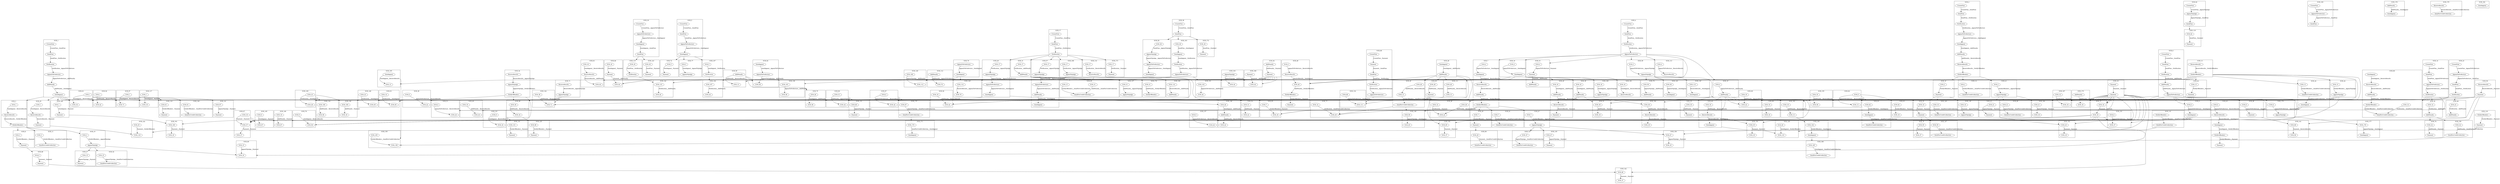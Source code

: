 // Subdue 5.2.2 output in dot format

digraph Subdue {

  compound=true;

subgraph cluster_SUB_1 {
  1 [label="CreateFine",color=black,fontcolor=black];
  2 [label="SendFine",color=black,fontcolor=black];
  3 [label="Notification",color=black,fontcolor=black];
  4 [label="AppealToPrefecture",color=black,fontcolor=black];
  5 [label="AddPenalty",color=black,fontcolor=black];
  6 [label="SendAppeal",color=black,fontcolor=black];
  1 -> 2 [label="CreateFine__SendFine",color=black,fontcolor=black];
  2 -> 3 [label="SendFine__Notification",color=black,fontcolor=black];
  3 -> 4 [label="Notification__AppealToPrefecture",color=black,fontcolor=black];
  4 -> 5 [label="AppealToPrefecture__AddPenalty",color=black,fontcolor=black];
  5 -> 6 [label="AddPenalty__SendAppeal",color=black,fontcolor=black];
  label="SUB_1";
}

subgraph cluster_SUB_2 {
  7 [label="CreateFine",color=black,fontcolor=black];
  8 [label="SendFine",color=black,fontcolor=black];
  9 [label="Notification",color=black,fontcolor=black];
  10 [label="AppealToPrefecture",color=black,fontcolor=black];
  11 [label="SendAppeal",color=black,fontcolor=black];
  12 [label="AddPenalty",color=black,fontcolor=black];
  13 [label="ReceiveResults",color=black,fontcolor=black];
  14 [label="NotifyOffenders",color=black,fontcolor=black];
  7 -> 8 [label="CreateFine__SendFine",color=black,fontcolor=black];
  8 -> 9 [label="SendFine__Notification",color=black,fontcolor=black];
  9 -> 10 [label="Notification__AppealToPrefecture",color=black,fontcolor=black];
  10 -> 11 [label="AppealToPrefecture__SendAppeal",color=black,fontcolor=black];
  13 -> 14 [label="ReceiveResults__NotifyOffenders",color=black,fontcolor=black];
  11 -> 12 [label="SendAppeal__AddPenalty",color=black,fontcolor=black];
  12 -> 13 [label="AddPenalty__ReceiveResults",color=black,fontcolor=black];
  label="SUB_2";
}

subgraph cluster_SUB_3 {
  15 [label="SUB_1",color=black,fontcolor=black];
  16 [label="ReceiveResults",color=black,fontcolor=black];
  17 [label="NotifyOffenders",color=black,fontcolor=black];
  15 -> 16 [label="SendAppeal__ReceiveResults",color=black,fontcolor=black];
  16 -> 17 [label="ReceiveResults__NotifyOffenders",color=black,fontcolor=black];
  label="SUB_3";
}
6 -> 15 [ltail=cluster_SUB_1,lhead=cluster_SUB_3];

subgraph cluster_SUB_4 {
  18 [label="CreateFine",color=black,fontcolor=black];
  19 [label="SendFine",color=black,fontcolor=black];
  20 [label="Notification",color=black,fontcolor=black];
  21 [label="AppealToPrefecture",color=black,fontcolor=black];
  18 -> 19 [label="CreateFine__SendFine",color=black,fontcolor=black];
  19 -> 20 [label="SendFine__Notification",color=black,fontcolor=black];
  20 -> 21 [label="Notification__AppealToPrefecture",color=black,fontcolor=black];
  label="SUB_4";
}

subgraph cluster_SUB_5 {
  22 [label="CreateFine",color=black,fontcolor=black];
  23 [label="SendFine",color=black,fontcolor=black];
  24 [label="AppealToPrefecture",color=black,fontcolor=black];
  25 [label="SendAppeal",color=black,fontcolor=black];
  22 -> 23 [label="CreateFine__SendFine",color=black,fontcolor=black];
  23 -> 24 [label="SendFine__AppealToPrefecture",color=black,fontcolor=black];
  24 -> 25 [label="AppealToPrefecture__SendAppeal",color=black,fontcolor=black];
  label="SUB_5";
}

subgraph cluster_SUB_6 {
  26 [label="CreateFine",color=black,fontcolor=black];
  27 [label="SendFine",color=black,fontcolor=black];
  28 [label="Notification",color=black,fontcolor=black];
  29 [label="AddPenalty",color=black,fontcolor=black];
  30 [label="AppealToPrefecture",color=black,fontcolor=black];
  26 -> 27 [label="CreateFine__SendFine",color=black,fontcolor=black];
  27 -> 28 [label="SendFine__Notification",color=black,fontcolor=black];
  28 -> 29 [label="Notification__AddPenalty",color=black,fontcolor=black];
  29 -> 30 [label="AddPenalty__AppealToPrefecture",color=black,fontcolor=black];
  label="SUB_6";
}

subgraph cluster_SUB_7 {
  31 [label="SUB_4",color=black,fontcolor=black];
  32 [label="SendAppeal",color=black,fontcolor=black];
  33 [label="ReceiveResults",color=black,fontcolor=black];
  34 [label="AddPenalty",color=black,fontcolor=black];
  35 [label="NotifyOffenders",color=black,fontcolor=black];
  31 -> 32 [label="AppealToPrefecture__SendAppeal",color=black,fontcolor=black];
  32 -> 33 [label="SendAppeal__ReceiveResults",color=black,fontcolor=black];
  33 -> 34 [label="ReceiveResults__AddPenalty",color=black,fontcolor=black];
  34 -> 35 [label="AddPenalty__NotifyOffenders",color=black,fontcolor=black];
  label="SUB_7";
}
21 -> 31 [ltail=cluster_SUB_4,lhead=cluster_SUB_7];

subgraph cluster_SUB_8 {
  36 [label="SUB_3",color=black,fontcolor=black];
  37 [label="Payment",color=black,fontcolor=black];
  36 -> 37 [label="NotifyOffenders__Payment",color=black,fontcolor=black];
  label="SUB_8";
}
17 -> 36 [ltail=cluster_SUB_3,lhead=cluster_SUB_8];

subgraph cluster_SUB_9 {
  38 [label="SUB_6",color=black,fontcolor=black];
  39 [label="SendAppeal",color=black,fontcolor=black];
  38 -> 39 [label="AppealToPrefecture__SendAppeal",color=black,fontcolor=black];
  label="SUB_9";
}
30 -> 38 [ltail=cluster_SUB_6,lhead=cluster_SUB_9];

subgraph cluster_SUB_10 {
  40 [label="SUB_2",color=black,fontcolor=black];
  41 [label="Payment",color=black,fontcolor=black];
  40 -> 41 [label="NotifyOffenders__Payment",color=black,fontcolor=black];
  label="SUB_10";
}
14 -> 40 [ltail=cluster_SUB_2,lhead=cluster_SUB_10];

subgraph cluster_SUB_11 {
  42 [label="SUB_3",color=black,fontcolor=black];
  43 [label="SendForCreditCollection",color=black,fontcolor=black];
  42 -> 43 [label="NotifyOffenders__SendForCreditCollection",color=black,fontcolor=black];
  label="SUB_11";
}
17 -> 42 [ltail=cluster_SUB_3,lhead=cluster_SUB_11];

subgraph cluster_SUB_12 {
  44 [label="SUB_2",color=black,fontcolor=black];
  45 [label="SendForCreditCollection",color=black,fontcolor=black];
  44 -> 45 [label="NotifyOffenders__SendForCreditCollection",color=black,fontcolor=black];
  label="SUB_12";
}
14 -> 44 [ltail=cluster_SUB_2,lhead=cluster_SUB_12];

subgraph cluster_SUB_13 {
  46 [label="ReceiveResults",color=black,fontcolor=black];
  47 [label="NotifyOffenders",color=black,fontcolor=black];
  46 -> 47 [label="ReceiveResults__NotifyOffenders",color=black,fontcolor=black];
  label="SUB_13";
}

subgraph cluster_SUB_14 {
  48 [label="CreateFine",color=black,fontcolor=black];
  49 [label="SendFine",color=black,fontcolor=black];
  50 [label="AppealToPrefecture",color=black,fontcolor=black];
  51 [label="Notification",color=black,fontcolor=black];
  48 -> 49 [label="CreateFine__SendFine",color=black,fontcolor=black];
  49 -> 50 [label="SendFine__AppealToPrefecture",color=black,fontcolor=black];
  50 -> 51 [label="AppealToPrefecture__Notification",color=black,fontcolor=black];
  label="SUB_14";
}

subgraph cluster_SUB_15 {
  52 [label="SUB_3",color=black,fontcolor=black];
  53 [label="AppealToJudge",color=black,fontcolor=black];
  52 -> 53 [label="NotifyOffenders__AppealToJudge",color=black,fontcolor=black];
  label="SUB_15";
}
17 -> 52 [ltail=cluster_SUB_3,lhead=cluster_SUB_15];

subgraph cluster_SUB_16 {
  54 [label="SUB_4",color=black,fontcolor=black];
  55 [label="SendAppeal",color=black,fontcolor=black];
  54 -> 55 [label="AppealToPrefecture__SendAppeal",color=black,fontcolor=black];
  label="SUB_16";
}
21 -> 54 [ltail=cluster_SUB_4,lhead=cluster_SUB_16];

subgraph cluster_SUB_17 {
  56 [label="CreateFine",color=black,fontcolor=black];
  57 [label="SendFine",color=black,fontcolor=black];
  58 [label="Notification",color=black,fontcolor=black];
  56 -> 57 [label="CreateFine__SendFine",color=black,fontcolor=black];
  57 -> 58 [label="SendFine__Notification",color=black,fontcolor=black];
  label="SUB_17";
}

subgraph cluster_SUB_18 {
  59 [label="Payment",color=black,fontcolor=black];
  60 [label="Payment",color=black,fontcolor=black];
  59 -> 60 [label="Payment__Payment",color=black,fontcolor=black];
  label="SUB_18";
}

subgraph cluster_SUB_19 {
  61 [label="SUB_4",color=black,fontcolor=black];
  62 [label="AddPenalty",color=black,fontcolor=black];
  61 -> 62 [label="AppealToPrefecture__AddPenalty",color=black,fontcolor=black];
  label="SUB_19";
}
21 -> 61 [ltail=cluster_SUB_4,lhead=cluster_SUB_19];

subgraph cluster_SUB_20 {
  63 [label="SUB_16",color=black,fontcolor=black];
  64 [label="AddPenalty",color=black,fontcolor=black];
  65 [label="ReceiveResults",color=black,fontcolor=black];
  66 [label="Payment",color=black,fontcolor=black];
  65 -> 66 [label="ReceiveResults__Payment",color=black,fontcolor=black];
  63 -> 64 [label="SendAppeal__AddPenalty",color=black,fontcolor=black];
  64 -> 65 [label="AddPenalty__ReceiveResults",color=black,fontcolor=black];
  label="SUB_20";
}
55 -> 63 [ltail=cluster_SUB_16,lhead=cluster_SUB_20];

subgraph cluster_SUB_21 {
  67 [label="SUB_2",color=black,fontcolor=black];
  68 [label="AppealToJudge",color=black,fontcolor=black];
  67 -> 68 [label="NotifyOffenders__AppealToJudge",color=black,fontcolor=black];
  label="SUB_21";
}
14 -> 67 [ltail=cluster_SUB_2,lhead=cluster_SUB_21];

subgraph cluster_SUB_22 {
  69 [label="SUB_13",color=black,fontcolor=black];
  70 [label="Payment",color=black,fontcolor=black];
  69 -> 70 [label="NotifyOffenders__Payment",color=black,fontcolor=black];
  label="SUB_22";
}
47 -> 69 [ltail=cluster_SUB_13,lhead=cluster_SUB_22];

subgraph cluster_SUB_23 {
  71 [label="CreateFine",color=black,fontcolor=black];
  72 [label="AppealToPrefecture",color=black,fontcolor=black];
  73 [label="SendFine",color=black,fontcolor=black];
  74 [label="Notification",color=black,fontcolor=black];
  73 -> 74 [label="SendFine__Notification",color=black,fontcolor=black];
  71 -> 72 [label="CreateFine__AppealToPrefecture",color=black,fontcolor=black];
  72 -> 73 [label="AppealToPrefecture__SendFine",color=black,fontcolor=black];
  label="SUB_23";
}

subgraph cluster_SUB_24 {
  75 [label="SUB_13",color=black,fontcolor=black];
  76 [label="SendForCreditCollection",color=black,fontcolor=black];
  77 [label="SendAppeal",color=black,fontcolor=black];
  75 -> 76 [label="NotifyOffenders__SendForCreditCollection",color=black,fontcolor=black];
  76 -> 77 [label="SendForCreditCollection__SendAppeal",color=black,fontcolor=black];
  label="SUB_24";
}
47 -> 75 [ltail=cluster_SUB_13,lhead=cluster_SUB_24];

subgraph cluster_SUB_25 {
  78 [label="SUB_1",color=black,fontcolor=black];
  79 [label="ReceiveResults",color=black,fontcolor=black];
  80 [label="Payment",color=black,fontcolor=black];
  78 -> 79 [label="SendAppeal__ReceiveResults",color=black,fontcolor=black];
  79 -> 80 [label="ReceiveResults__Payment",color=black,fontcolor=black];
  label="SUB_25";
}
6 -> 78 [ltail=cluster_SUB_1,lhead=cluster_SUB_25];

subgraph cluster_SUB_26 {
  81 [label="SUB_17",color=black,fontcolor=black];
  82 [label="AppealToJudge",color=black,fontcolor=black];
  83 [label="AppealToPrefecture",color=black,fontcolor=black];
  84 [label="SendAppeal",color=black,fontcolor=black];
  81 -> 82 [label="Notification__AppealToJudge",color=black,fontcolor=black];
  82 -> 83 [label="AppealToJudge__AppealToPrefecture",color=black,fontcolor=black];
  83 -> 84 [label="AppealToPrefecture__SendAppeal",color=black,fontcolor=black];
  label="SUB_26";
}
58 -> 81 [ltail=cluster_SUB_17,lhead=cluster_SUB_26];

subgraph cluster_SUB_27 {
  85 [label="SUB_15",color=black,fontcolor=black];
  86 [label="Payment",color=black,fontcolor=black];
  85 -> 86 [label="AppealToJudge__Payment",color=black,fontcolor=black];
  label="SUB_27";
}
53 -> 85 [ltail=cluster_SUB_15,lhead=cluster_SUB_27];

subgraph cluster_SUB_28 {
  87 [label="SendAppeal",color=black,fontcolor=black];
  88 [label="AddPenalty",color=black,fontcolor=black];
  87 -> 88 [label="SendAppeal__AddPenalty",color=black,fontcolor=black];
  label="SUB_28";
}

subgraph cluster_SUB_29 {
  89 [label="SUB_7",color=black,fontcolor=black];
  90 [label="Payment",color=black,fontcolor=black];
  89 -> 90 [label="NotifyOffenders__Payment",color=black,fontcolor=black];
  label="SUB_29";
}
35 -> 89 [ltail=cluster_SUB_7,lhead=cluster_SUB_29];

subgraph cluster_SUB_30 {
  91 [label="CreateFine",color=black,fontcolor=black];
  92 [label="AppealToPrefecture",color=black,fontcolor=black];
  93 [label="SendAppeal",color=black,fontcolor=black];
  94 [label="SendFine",color=black,fontcolor=black];
  91 -> 92 [label="CreateFine__AppealToPrefecture",color=black,fontcolor=black];
  93 -> 94 [label="SendAppeal__SendFine",color=black,fontcolor=black];
  92 -> 93 [label="AppealToPrefecture__SendAppeal",color=black,fontcolor=black];
  label="SUB_30";
}

subgraph cluster_SUB_31 {
  95 [label="SUB_17",color=black,fontcolor=black];
  96 [label="AddPenalty",color=black,fontcolor=black];
  95 -> 96 [label="Notification__AddPenalty",color=black,fontcolor=black];
  label="SUB_31";
}
58 -> 95 [ltail=cluster_SUB_17,lhead=cluster_SUB_31];

subgraph cluster_SUB_32 {
  97 [label="SUB_14",color=black,fontcolor=black];
  98 [label="AddPenalty",color=black,fontcolor=black];
  97 -> 98 [label="Notification__AddPenalty",color=black,fontcolor=black];
  label="SUB_32";
}
51 -> 97 [ltail=cluster_SUB_14,lhead=cluster_SUB_32];

subgraph cluster_SUB_33 {
  99 [label="SUB_4",color=black,fontcolor=black];
  100 [label="Payment",color=black,fontcolor=black];
  101 [label="AddPenalty",color=black,fontcolor=black];
  100 -> 101 [label="Payment__AddPenalty",color=black,fontcolor=black];
  99 -> 100 [label="AppealToPrefecture__Payment",color=black,fontcolor=black];
  label="SUB_33";
}
21 -> 99 [ltail=cluster_SUB_4,lhead=cluster_SUB_33];

subgraph cluster_SUB_34 {
  102 [label="ReceiveResults",color=black,fontcolor=black];
  103 [label="AppealToJudge",color=black,fontcolor=black];
  104 [label="NotifyOffenders",color=black,fontcolor=black];
  102 -> 103 [label="ReceiveResults__AppealToJudge",color=black,fontcolor=black];
  103 -> 104 [label="AppealToJudge__NotifyOffenders",color=black,fontcolor=black];
  label="SUB_34";
}

subgraph cluster_SUB_35 {
  105 [label="SUB_19",color=black,fontcolor=black];
  106 [label="Payment",color=black,fontcolor=black];
  105 -> 106 [label="AddPenalty__Payment",color=black,fontcolor=black];
  label="SUB_35";
}
62 -> 105 [ltail=cluster_SUB_19,lhead=cluster_SUB_35];

subgraph cluster_SUB_36 {
  107 [label="CreateFine",color=black,fontcolor=black];
  108 [label="SendFine",color=black,fontcolor=black];
  107 -> 108 [label="CreateFine__SendFine",color=black,fontcolor=black];
  label="SUB_36";
}

subgraph cluster_SUB_37 {
  109 [label="SUB_18",color=black,fontcolor=black];
  110 [label="SUB_18",color=black,fontcolor=black];
  109 -> 110 [label="Payment__Payment",color=black,fontcolor=black];
  label="SUB_37";
}
60 -> 109 [ltail=cluster_SUB_18,lhead=cluster_SUB_37];
60 -> 109 [ltail=cluster_SUB_18,lhead=cluster_SUB_37];

subgraph cluster_SUB_38 {
  111 [label="SUB_22",color=black,fontcolor=black];
  112 [label="SUB_6",color=black,fontcolor=black];
  112 -> 111 [label="AppealToPrefecture__ReceiveResults",color=black,fontcolor=black];
  label="SUB_38";
}
70 -> 111 [ltail=cluster_SUB_22,lhead=cluster_SUB_38];
30 -> 111 [ltail=cluster_SUB_6,lhead=cluster_SUB_38];

subgraph cluster_SUB_39 {
  113 [label="SUB_16",color=black,fontcolor=black];
  114 [label="AddPenalty",color=black,fontcolor=black];
  113 -> 114 [label="SendAppeal__AddPenalty",color=black,fontcolor=black];
  label="SUB_39";
}
55 -> 113 [ltail=cluster_SUB_16,lhead=cluster_SUB_39];

subgraph cluster_SUB_40 {
  115 [label="SUB_19",color=black,fontcolor=black];
  116 [label="ReceiveResults",color=black,fontcolor=black];
  117 [label="SendAppeal",color=black,fontcolor=black];
  116 -> 117 [label="ReceiveResults__SendAppeal",color=black,fontcolor=black];
  115 -> 116 [label="AddPenalty__ReceiveResults",color=black,fontcolor=black];
  label="SUB_40";
}
62 -> 115 [ltail=cluster_SUB_19,lhead=cluster_SUB_40];

subgraph cluster_SUB_41 {
  118 [label="SUB_7",color=black,fontcolor=black];
  119 [label="SendForCreditCollection",color=black,fontcolor=black];
  118 -> 119 [label="NotifyOffenders__SendForCreditCollection",color=black,fontcolor=black];
  label="SUB_41";
}
35 -> 118 [ltail=cluster_SUB_7,lhead=cluster_SUB_41];

subgraph cluster_SUB_42 {
  120 [label="SUB_13",color=black,fontcolor=black];
  121 [label="AppealToJudge",color=black,fontcolor=black];
  120 -> 121 [label="NotifyOffenders__AppealToJudge",color=black,fontcolor=black];
  label="SUB_42";
}
47 -> 120 [ltail=cluster_SUB_13,lhead=cluster_SUB_42];

subgraph cluster_SUB_43 {
  122 [label="SUB_21",color=black,fontcolor=black];
  123 [label="Payment",color=black,fontcolor=black];
  122 -> 123 [label="AppealToJudge__Payment",color=black,fontcolor=black];
  label="SUB_43";
}
68 -> 122 [ltail=cluster_SUB_21,lhead=cluster_SUB_43];

subgraph cluster_SUB_44 {
  124 [label="AddPenalty",color=black,fontcolor=black];
  125 [label="Payment",color=black,fontcolor=black];
  124 -> 125 [label="AddPenalty__Payment",color=black,fontcolor=black];
  label="SUB_44";
}

subgraph cluster_SUB_45 {
  126 [label="SUB_28",color=black,fontcolor=black];
  127 [label="SUB_13",color=black,fontcolor=black];
  128 [label="SendForCreditCollection",color=black,fontcolor=black];
  127 -> 128 [label="NotifyOffenders__SendForCreditCollection",color=black,fontcolor=black];
  126 -> 127 [label="AddPenalty__ReceiveResults",color=black,fontcolor=black];
  label="SUB_45";
}
88 -> 126 [ltail=cluster_SUB_28,lhead=cluster_SUB_45];
47 -> 126 [ltail=cluster_SUB_13,lhead=cluster_SUB_45];

subgraph cluster_SUB_46 {
  129 [label="SUB_23",color=black,fontcolor=black];
  130 [label="AddPenalty",color=black,fontcolor=black];
  129 -> 130 [label="Notification__AddPenalty",color=black,fontcolor=black];
  label="SUB_46";
}
74 -> 129 [ltail=cluster_SUB_23,lhead=cluster_SUB_46];

subgraph cluster_SUB_47 {
  131 [label="SUB_7",color=black,fontcolor=black];
  132 [label="AppealToJudge",color=black,fontcolor=black];
  131 -> 132 [label="NotifyOffenders__AppealToJudge",color=black,fontcolor=black];
  label="SUB_47";
}
35 -> 131 [ltail=cluster_SUB_7,lhead=cluster_SUB_47];

subgraph cluster_SUB_48 {
  133 [label="SUB_28",color=black,fontcolor=black];
  134 [label="SUB_4",color=black,fontcolor=black];
  135 [label="ReceiveResults",color=black,fontcolor=black];
  136 [label="NotifyOffenders",color=black,fontcolor=black];
  137 [label="Payment",color=black,fontcolor=black];
  136 -> 137 [label="NotifyOffenders__Payment",color=black,fontcolor=black];
  134 -> 135 [label="AppealToPrefecture__ReceiveResults",color=black,fontcolor=black];
  135 -> 133 [label="ReceiveResults__SendAppeal",color=black,fontcolor=black];
  133 -> 136 [label="AddPenalty__NotifyOffenders",color=black,fontcolor=black];
  label="SUB_48";
}
88 -> 133 [ltail=cluster_SUB_28,lhead=cluster_SUB_48];
21 -> 133 [ltail=cluster_SUB_4,lhead=cluster_SUB_48];

subgraph cluster_SUB_49 {
  138 [label="SUB_24",color=black,fontcolor=black];
  139 [label="SUB_19",color=black,fontcolor=black];
  139 -> 138 [label="AddPenalty__ReceiveResults",color=black,fontcolor=black];
  label="SUB_49";
}
77 -> 138 [ltail=cluster_SUB_24,lhead=cluster_SUB_49];
62 -> 138 [ltail=cluster_SUB_19,lhead=cluster_SUB_49];

subgraph cluster_SUB_50 {
  140 [label="SUB_36",color=black,fontcolor=black];
  141 [label="AppealToJudge",color=black,fontcolor=black];
  142 [label="AppealToPrefecture",color=black,fontcolor=black];
  143 [label="SendAppeal",color=black,fontcolor=black];
  141 -> 142 [label="AppealToJudge__AppealToPrefecture",color=black,fontcolor=black];
  142 -> 143 [label="AppealToPrefecture__SendAppeal",color=black,fontcolor=black];
  140 -> 141 [label="SendFine__AppealToJudge",color=black,fontcolor=black];
  label="SUB_50";
}
108 -> 140 [ltail=cluster_SUB_36,lhead=cluster_SUB_50];

subgraph cluster_SUB_51 {
  144 [label="SUB_24",color=black,fontcolor=black];
  145 [label="SUB_6",color=black,fontcolor=black];
  145 -> 144 [label="AppealToPrefecture__ReceiveResults",color=black,fontcolor=black];
  label="SUB_51";
}
77 -> 144 [ltail=cluster_SUB_24,lhead=cluster_SUB_51];
30 -> 144 [ltail=cluster_SUB_6,lhead=cluster_SUB_51];

subgraph cluster_SUB_52 {
  146 [label="SUB_15",color=black,fontcolor=black];
  147 [label="SendForCreditCollection",color=black,fontcolor=black];
  146 -> 147 [label="AppealToJudge__SendForCreditCollection",color=black,fontcolor=black];
  label="SUB_52";
}
53 -> 146 [ltail=cluster_SUB_15,lhead=cluster_SUB_52];

subgraph cluster_SUB_53 {
  148 [label="SUB_39",color=black,fontcolor=black];
  149 [label="SUB_18",color=black,fontcolor=black];
  148 -> 149 [label="AddPenalty__Payment",color=black,fontcolor=black];
  label="SUB_53";
}
114 -> 148 [ltail=cluster_SUB_39,lhead=cluster_SUB_53];
60 -> 148 [ltail=cluster_SUB_18,lhead=cluster_SUB_53];

subgraph cluster_SUB_54 {
  150 [label="SUB_31",color=black,fontcolor=black];
  151 [label="SUB_22",color=black,fontcolor=black];
  150 -> 151 [label="AddPenalty__Payment",color=black,fontcolor=black];
  label="SUB_54";
}
96 -> 150 [ltail=cluster_SUB_31,lhead=cluster_SUB_54];
70 -> 150 [ltail=cluster_SUB_22,lhead=cluster_SUB_54];

subgraph cluster_SUB_55 {
  152 [label="SUB_10",color=black,fontcolor=black];
  153 [label="Payment",color=black,fontcolor=black];
  152 -> 153 [label="Payment__Payment",color=black,fontcolor=black];
  label="SUB_55";
}
41 -> 152 [ltail=cluster_SUB_10,lhead=cluster_SUB_55];

subgraph cluster_SUB_56 {
  154 [label="ReceiveResults",color=black,fontcolor=black];
  155 [label="Payment",color=black,fontcolor=black];
  154 -> 155 [label="ReceiveResults__Payment",color=black,fontcolor=black];
  label="SUB_56";
}

subgraph cluster_SUB_57 {
  156 [label="SUB_17",color=black,fontcolor=black];
  157 [label="AppealToJudge",color=black,fontcolor=black];
  158 [label="AppealToPrefecture",color=black,fontcolor=black];
  159 [label="AddPenalty",color=black,fontcolor=black];
  160 [label="SendAppeal",color=black,fontcolor=black];
  156 -> 157 [label="Notification__AppealToJudge",color=black,fontcolor=black];
  157 -> 158 [label="AppealToJudge__AppealToPrefecture",color=black,fontcolor=black];
  158 -> 159 [label="AppealToPrefecture__AddPenalty",color=black,fontcolor=black];
  159 -> 160 [label="AddPenalty__SendAppeal",color=black,fontcolor=black];
  label="SUB_57";
}
58 -> 156 [ltail=cluster_SUB_17,lhead=cluster_SUB_57];

subgraph cluster_SUB_58 {
  161 [label="SUB_13",color=black,fontcolor=black];
  162 [label="AddPenalty",color=black,fontcolor=black];
  162 -> 161 [label="AddPenalty__ReceiveResults",color=black,fontcolor=black];
  label="SUB_58";
}
47 -> 161 [ltail=cluster_SUB_13,lhead=cluster_SUB_58];

subgraph cluster_SUB_59 {
  163 [label="SUB_4",color=black,fontcolor=black];
  164 [label="AppealToJudge",color=black,fontcolor=black];
  163 -> 164 [label="AppealToPrefecture__AppealToJudge",color=black,fontcolor=black];
  label="SUB_59";
}
21 -> 163 [ltail=cluster_SUB_4,lhead=cluster_SUB_59];

subgraph cluster_SUB_60 {
  165 [label="SUB_22",color=black,fontcolor=black];
  166 [label="SUB_19",color=black,fontcolor=black];
  166 -> 165 [label="AddPenalty__ReceiveResults",color=black,fontcolor=black];
  label="SUB_60";
}
70 -> 165 [ltail=cluster_SUB_22,lhead=cluster_SUB_60];
62 -> 165 [ltail=cluster_SUB_19,lhead=cluster_SUB_60];

subgraph cluster_SUB_61 {
  167 [label="SUB_34",color=black,fontcolor=black];
  168 [label="SUB_1",color=black,fontcolor=black];
  168 -> 167 [label="SendAppeal__ReceiveResults",color=black,fontcolor=black];
  label="SUB_61";
}
104 -> 167 [ltail=cluster_SUB_34,lhead=cluster_SUB_61];
6 -> 167 [ltail=cluster_SUB_1,lhead=cluster_SUB_61];

subgraph cluster_SUB_62 {
  169 [label="SUB_13",color=black,fontcolor=black];
  170 [label="SUB_6",color=black,fontcolor=black];
  170 -> 169 [label="AppealToPrefecture__ReceiveResults",color=black,fontcolor=black];
  label="SUB_62";
}
47 -> 169 [ltail=cluster_SUB_13,lhead=cluster_SUB_62];
30 -> 169 [ltail=cluster_SUB_6,lhead=cluster_SUB_62];

subgraph cluster_SUB_63 {
  171 [label="SUB_6",color=black,fontcolor=black];
  172 [label="ReceiveResults",color=black,fontcolor=black];
  173 [label="SendAppeal",color=black,fontcolor=black];
  174 [label="NotifyOffenders",color=black,fontcolor=black];
  175 [label="Payment",color=black,fontcolor=black];
  174 -> 175 [label="NotifyOffenders__Payment",color=black,fontcolor=black];
  173 -> 174 [label="SendAppeal__NotifyOffenders",color=black,fontcolor=black];
  171 -> 172 [label="AppealToPrefecture__ReceiveResults",color=black,fontcolor=black];
  172 -> 173 [label="ReceiveResults__SendAppeal",color=black,fontcolor=black];
  label="SUB_63";
}
30 -> 171 [ltail=cluster_SUB_6,lhead=cluster_SUB_63];

subgraph cluster_SUB_64 {
  176 [label="CreateFine",color=black,fontcolor=black];
  177 [label="AppealToJudge",color=black,fontcolor=black];
  178 [label="SendFine",color=black,fontcolor=black];
  176 -> 177 [label="CreateFine__AppealToJudge",color=black,fontcolor=black];
  177 -> 178 [label="AppealToJudge__SendFine",color=black,fontcolor=black];
  label="SUB_64";
}

subgraph cluster_SUB_65 {
  179 [label="SUB_28",color=black,fontcolor=black];
  180 [label="Payment",color=black,fontcolor=black];
  179 -> 180 [label="AddPenalty__Payment",color=black,fontcolor=black];
  label="SUB_65";
}
88 -> 179 [ltail=cluster_SUB_28,lhead=cluster_SUB_65];

subgraph cluster_SUB_66 {
  181 [label="SUB_14",color=black,fontcolor=black];
  182 [label="SendAppeal",color=black,fontcolor=black];
  183 [label="ReceiveResults",color=black,fontcolor=black];
  184 [label="AddPenalty",color=black,fontcolor=black];
  185 [label="NotifyOffenders",color=black,fontcolor=black];
  186 [label="SendForCreditCollection",color=black,fontcolor=black];
  181 -> 186 [label="Notification__SendForCreditCollection",color=black,fontcolor=black];
  182 -> 183 [label="SendAppeal__ReceiveResults",color=black,fontcolor=black];
  185 -> 186 [label="NotifyOffenders__SendForCreditCollection",color=black,fontcolor=black];
  183 -> 184 [label="ReceiveResults__AddPenalty",color=black,fontcolor=black];
  184 -> 185 [label="AddPenalty__NotifyOffenders",color=black,fontcolor=black];
  label="SUB_66";
}
51 -> 181 [ltail=cluster_SUB_14,lhead=cluster_SUB_66];

subgraph cluster_SUB_67 {
  187 [label="SUB_37",color=black,fontcolor=black];
  188 [label="SUB_37",color=black,fontcolor=black];
  189 [label="SUB_18",color=black,fontcolor=black];
  189 -> 187 [label="Payment__Payment",color=black,fontcolor=black];
  187 -> 188 [label="Payment__Payment",color=black,fontcolor=black];
  label="SUB_67";
}
110 -> 187 [ltail=cluster_SUB_37,lhead=cluster_SUB_67];
110 -> 187 [ltail=cluster_SUB_37,lhead=cluster_SUB_67];
60 -> 187 [ltail=cluster_SUB_18,lhead=cluster_SUB_67];

subgraph cluster_SUB_68 {
  190 [label="CreateFine",color=black,fontcolor=black];
  191 [label="Payment",color=black,fontcolor=black];
  192 [label="SendFine",color=black,fontcolor=black];
  193 [label="Notification",color=black,fontcolor=black];
  194 [label="AppealToPrefecture",color=black,fontcolor=black];
  190 -> 191 [label="CreateFine__Payment",color=black,fontcolor=black];
  191 -> 192 [label="Payment__SendFine",color=black,fontcolor=black];
  192 -> 193 [label="SendFine__Notification",color=black,fontcolor=black];
  193 -> 194 [label="Notification__AppealToPrefecture",color=black,fontcolor=black];
  label="SUB_68";
}

subgraph cluster_SUB_69 {
  195 [label="SUB_21",color=black,fontcolor=black];
  196 [label="SendForCreditCollection",color=black,fontcolor=black];
  195 -> 196 [label="AppealToJudge__SendForCreditCollection",color=black,fontcolor=black];
  label="SUB_69";
}
68 -> 195 [ltail=cluster_SUB_21,lhead=cluster_SUB_69];

subgraph cluster_SUB_70 {
  197 [label="AppealToPrefecture",color=black,fontcolor=black];
  198 [label="SendAppeal",color=black,fontcolor=black];
  197 -> 198 [label="AppealToPrefecture__SendAppeal",color=black,fontcolor=black];
  label="SUB_70";
}

subgraph cluster_SUB_71 {
  199 [label="ReceiveResults",color=black,fontcolor=black];
  200 [label="AppealToJudge",color=black,fontcolor=black];
  199 -> 200 [label="ReceiveResults__AppealToJudge",color=black,fontcolor=black];
  label="SUB_71";
}

subgraph cluster_SUB_72 {
  201 [label="SUB_5",color=black,fontcolor=black];
  202 [label="Payment",color=black,fontcolor=black];
  201 -> 202 [label="SendAppeal__Payment",color=black,fontcolor=black];
  label="SUB_72";
}
25 -> 201 [ltail=cluster_SUB_5,lhead=cluster_SUB_72];

subgraph cluster_SUB_73 {
  203 [label="SUB_45",color=black,fontcolor=black];
  204 [label="SUB_14",color=black,fontcolor=black];
  204 -> 203 [label="Notification__SendForCreditCollection",color=black,fontcolor=black];
  label="SUB_73";
}
128 -> 203 [ltail=cluster_SUB_45,lhead=cluster_SUB_73];
51 -> 203 [ltail=cluster_SUB_14,lhead=cluster_SUB_73];

subgraph cluster_SUB_74 {
  205 [label="SUB_32",color=black,fontcolor=black];
  206 [label="Payment",color=black,fontcolor=black];
  205 -> 206 [label="AddPenalty__Payment",color=black,fontcolor=black];
  label="SUB_74";
}
98 -> 205 [ltail=cluster_SUB_32,lhead=cluster_SUB_74];

subgraph cluster_SUB_75 {
  207 [label="SUB_58",color=black,fontcolor=black];
  208 [label="SUB_26",color=black,fontcolor=black];
  208 -> 207 [label="SendAppeal__AddPenalty",color=black,fontcolor=black];
  label="SUB_75";
}
162 -> 207 [ltail=cluster_SUB_58,lhead=cluster_SUB_75];
84 -> 207 [ltail=cluster_SUB_26,lhead=cluster_SUB_75];

subgraph cluster_SUB_76 {
  209 [label="SUB_59",color=black,fontcolor=black];
  210 [label="AddPenalty",color=black,fontcolor=black];
  209 -> 210 [label="AppealToJudge__AddPenalty",color=black,fontcolor=black];
  label="SUB_76";
}
164 -> 209 [ltail=cluster_SUB_59,lhead=cluster_SUB_76];

subgraph cluster_SUB_77 {
  211 [label="SUB_5",color=black,fontcolor=black];
  212 [label="AppealToJudge",color=black,fontcolor=black];
  211 -> 212 [label="SendAppeal__AppealToJudge",color=black,fontcolor=black];
  label="SUB_77";
}
25 -> 211 [ltail=cluster_SUB_5,lhead=cluster_SUB_77];

subgraph cluster_SUB_78 {
  213 [label="SUB_56",color=black,fontcolor=black];
  214 [label="SUB_9",color=black,fontcolor=black];
  214 -> 213 [label="SendAppeal__ReceiveResults",color=black,fontcolor=black];
  label="SUB_78";
}
155 -> 213 [ltail=cluster_SUB_56,lhead=cluster_SUB_78];
39 -> 213 [ltail=cluster_SUB_9,lhead=cluster_SUB_78];

subgraph cluster_SUB_79 {
  215 [label="SUB_55",color=black,fontcolor=black];
  216 [label="SUB_37",color=black,fontcolor=black];
  215 -> 216 [label="Payment__Payment",color=black,fontcolor=black];
  label="SUB_79";
}
153 -> 215 [ltail=cluster_SUB_55,lhead=cluster_SUB_79];
110 -> 215 [ltail=cluster_SUB_37,lhead=cluster_SUB_79];

subgraph cluster_SUB_80 {
  217 [label="SUB_42",color=black,fontcolor=black];
  218 [label="SUB_31",color=black,fontcolor=black];
  218 -> 217 [label="AddPenalty__AppealToJudge",color=black,fontcolor=black];
  label="SUB_80";
}
121 -> 217 [ltail=cluster_SUB_42,lhead=cluster_SUB_80];
96 -> 217 [ltail=cluster_SUB_31,lhead=cluster_SUB_80];

subgraph cluster_SUB_81 {
  219 [label="SUB_44",color=black,fontcolor=black];
  220 [label="SUB_16",color=black,fontcolor=black];
  221 [label="ReceiveResults",color=black,fontcolor=black];
  220 -> 221 [label="SendAppeal__ReceiveResults",color=black,fontcolor=black];
  221 -> 219 [label="ReceiveResults__AddPenalty",color=black,fontcolor=black];
  label="SUB_81";
}
125 -> 219 [ltail=cluster_SUB_44,lhead=cluster_SUB_81];
55 -> 219 [ltail=cluster_SUB_16,lhead=cluster_SUB_81];

subgraph cluster_SUB_82 {
  222 [label="SUB_58",color=black,fontcolor=black];
  223 [label="SendAppeal",color=black,fontcolor=black];
  224 [label="AppealToPrefecture",color=black,fontcolor=black];
  223 -> 224 [label="SendAppeal__AppealToPrefecture",color=black,fontcolor=black];
  224 -> 222 [label="AppealToPrefecture__AddPenalty",color=black,fontcolor=black];
  label="SUB_82";
}
162 -> 222 [ltail=cluster_SUB_58,lhead=cluster_SUB_82];

subgraph cluster_SUB_83 {
  225 [label="SUB_62",color=black,fontcolor=black];
  226 [label="SendAppeal",color=black,fontcolor=black];
  227 [label="SendForCreditCollection",color=black,fontcolor=black];
  225 -> 226 [label="NotifyOffenders__SendAppeal",color=black,fontcolor=black];
  226 -> 227 [label="SendAppeal__SendForCreditCollection",color=black,fontcolor=black];
  label="SUB_83";
}
170 -> 225 [ltail=cluster_SUB_62,lhead=cluster_SUB_83];

subgraph cluster_SUB_84 {
  228 [label="SUB_44",color=black,fontcolor=black];
  229 [label="SUB_16",color=black,fontcolor=black];
  230 [label="Payment",color=black,fontcolor=black];
  230 -> 228 [label="Payment__AddPenalty",color=black,fontcolor=black];
  229 -> 230 [label="SendAppeal__Payment",color=black,fontcolor=black];
  label="SUB_84";
}
125 -> 228 [ltail=cluster_SUB_44,lhead=cluster_SUB_84];
55 -> 228 [ltail=cluster_SUB_16,lhead=cluster_SUB_84];

subgraph cluster_SUB_85 {
  231 [label="SUB_31",color=black,fontcolor=black];
  232 [label="SUB_13",color=black,fontcolor=black];
  233 [label="SendForCreditCollection",color=black,fontcolor=black];
  231 -> 233 [label="AddPenalty__SendForCreditCollection",color=black,fontcolor=black];
  232 -> 233 [label="NotifyOffenders__SendForCreditCollection",color=black,fontcolor=black];
  label="SUB_85";
}
96 -> 231 [ltail=cluster_SUB_31,lhead=cluster_SUB_85];
47 -> 231 [ltail=cluster_SUB_13,lhead=cluster_SUB_85];

subgraph cluster_SUB_86 {
  234 [label="SUB_8",color=black,fontcolor=black];
  235 [label="Payment",color=black,fontcolor=black];
  234 -> 235 [label="Payment__Payment",color=black,fontcolor=black];
  label="SUB_86";
}
37 -> 234 [ltail=cluster_SUB_8,lhead=cluster_SUB_86];

subgraph cluster_SUB_87 {
  236 [label="SUB_42",color=black,fontcolor=black];
  237 [label="SUB_6",color=black,fontcolor=black];
  237 -> 236 [label="AppealToPrefecture__ReceiveResults",color=black,fontcolor=black];
  label="SUB_87";
}
121 -> 236 [ltail=cluster_SUB_42,lhead=cluster_SUB_87];
30 -> 236 [ltail=cluster_SUB_6,lhead=cluster_SUB_87];

subgraph cluster_SUB_88 {
  238 [label="SUB_6",color=black,fontcolor=black];
  239 [label="Payment",color=black,fontcolor=black];
  238 -> 239 [label="AppealToPrefecture__Payment",color=black,fontcolor=black];
  label="SUB_88";
}
30 -> 238 [ltail=cluster_SUB_6,lhead=cluster_SUB_88];

subgraph cluster_SUB_89 {
  240 [label="SUB_18",color=black,fontcolor=black];
  241 [label="SUB_15",color=black,fontcolor=black];
  241 -> 240 [label="AppealToJudge__Payment",color=black,fontcolor=black];
  label="SUB_89";
}
60 -> 240 [ltail=cluster_SUB_18,lhead=cluster_SUB_89];
53 -> 240 [ltail=cluster_SUB_15,lhead=cluster_SUB_89];

subgraph cluster_SUB_90 {
  242 [label="SUB_29",color=black,fontcolor=black];
  243 [label="SendForCreditCollection",color=black,fontcolor=black];
  242 -> 243 [label="Payment__SendForCreditCollection",color=black,fontcolor=black];
  label="SUB_90";
}
90 -> 242 [ltail=cluster_SUB_29,lhead=cluster_SUB_90];

subgraph cluster_SUB_91 {
  244 [label="SUB_65",color=black,fontcolor=black];
  245 [label="SUB_14",color=black,fontcolor=black];
  245 -> 244 [label="Notification__SendAppeal",color=black,fontcolor=black];
  label="SUB_91";
}
180 -> 244 [ltail=cluster_SUB_65,lhead=cluster_SUB_91];
51 -> 244 [ltail=cluster_SUB_14,lhead=cluster_SUB_91];

subgraph cluster_SUB_92 {
  246 [label="SUB_42",color=black,fontcolor=black];
  247 [label="SUB_1",color=black,fontcolor=black];
  247 -> 246 [label="AddPenalty__ReceiveResults",color=black,fontcolor=black];
  label="SUB_92";
}
121 -> 246 [ltail=cluster_SUB_42,lhead=cluster_SUB_92];
6 -> 246 [ltail=cluster_SUB_1,lhead=cluster_SUB_92];

subgraph cluster_SUB_93 {
  248 [label="SUB_62",color=black,fontcolor=black];
  249 [label="SUB_18",color=black,fontcolor=black];
  248 -> 249 [label="NotifyOffenders__Payment",color=black,fontcolor=black];
  label="SUB_93";
}
170 -> 248 [ltail=cluster_SUB_62,lhead=cluster_SUB_93];
60 -> 248 [ltail=cluster_SUB_18,lhead=cluster_SUB_93];

subgraph cluster_SUB_94 {
  250 [label="SUB_42",color=black,fontcolor=black];
  251 [label="SUB_19",color=black,fontcolor=black];
  251 -> 250 [label="AddPenalty__ReceiveResults",color=black,fontcolor=black];
  label="SUB_94";
}
121 -> 250 [ltail=cluster_SUB_42,lhead=cluster_SUB_94];
62 -> 250 [ltail=cluster_SUB_19,lhead=cluster_SUB_94];

subgraph cluster_SUB_95 {
  252 [label="SUB_18",color=black,fontcolor=black];
  253 [label="SUB_7",color=black,fontcolor=black];
  253 -> 252 [label="NotifyOffenders__Payment",color=black,fontcolor=black];
  label="SUB_95";
}
60 -> 252 [ltail=cluster_SUB_18,lhead=cluster_SUB_95];
35 -> 252 [ltail=cluster_SUB_7,lhead=cluster_SUB_95];

subgraph cluster_SUB_96 {
  254 [label="SUB_19",color=black,fontcolor=black];
  255 [label="SUB_18",color=black,fontcolor=black];
  254 -> 255 [label="AddPenalty__Payment",color=black,fontcolor=black];
  label="SUB_96";
}
62 -> 254 [ltail=cluster_SUB_19,lhead=cluster_SUB_96];
60 -> 254 [ltail=cluster_SUB_18,lhead=cluster_SUB_96];

subgraph cluster_SUB_97 {
  256 [label="SUB_71",color=black,fontcolor=black];
  257 [label="SUB_1",color=black,fontcolor=black];
  257 -> 256 [label="SendAppeal__ReceiveResults",color=black,fontcolor=black];
  label="SUB_97";
}
200 -> 256 [ltail=cluster_SUB_71,lhead=cluster_SUB_97];
6 -> 256 [ltail=cluster_SUB_1,lhead=cluster_SUB_97];

subgraph cluster_SUB_98 {
  258 [label="SUB_39",color=black,fontcolor=black];
  259 [label="SUB_34",color=black,fontcolor=black];
  258 -> 259 [label="AddPenalty__ReceiveResults",color=black,fontcolor=black];
  label="SUB_98";
}
114 -> 258 [ltail=cluster_SUB_39,lhead=cluster_SUB_98];
104 -> 258 [ltail=cluster_SUB_34,lhead=cluster_SUB_98];

subgraph cluster_SUB_99 {
  260 [label="SUB_28",color=black,fontcolor=black];
  261 [label="SUB_22",color=black,fontcolor=black];
  262 [label="SUB_14",color=black,fontcolor=black];
  262 -> 261 [label="Notification__Payment",color=black,fontcolor=black];
  260 -> 261 [label="AddPenalty__ReceiveResults",color=black,fontcolor=black];
  label="SUB_99";
}
88 -> 260 [ltail=cluster_SUB_28,lhead=cluster_SUB_99];
70 -> 260 [ltail=cluster_SUB_22,lhead=cluster_SUB_99];
51 -> 260 [ltail=cluster_SUB_14,lhead=cluster_SUB_99];

subgraph cluster_SUB_100 {
  263 [label="CreateFine",color=black,fontcolor=black];
  264 [label="AppealToPrefecture",color=black,fontcolor=black];
  265 [label="SendFine",color=black,fontcolor=black];
  263 -> 264 [label="CreateFine__AppealToPrefecture",color=black,fontcolor=black];
  264 -> 265 [label="AppealToPrefecture__SendFine",color=black,fontcolor=black];
  label="SUB_100";
}

subgraph cluster_SUB_101 {
  266 [label="SUB_34",color=black,fontcolor=black];
  267 [label="SUB_9",color=black,fontcolor=black];
  267 -> 266 [label="SendAppeal__ReceiveResults",color=black,fontcolor=black];
  label="SUB_101";
}
104 -> 266 [ltail=cluster_SUB_34,lhead=cluster_SUB_101];
39 -> 266 [ltail=cluster_SUB_9,lhead=cluster_SUB_101];

subgraph cluster_SUB_102 {
  268 [label="SUB_19",color=black,fontcolor=black];
  269 [label="SUB_13",color=black,fontcolor=black];
  268 -> 269 [label="AddPenalty__ReceiveResults",color=black,fontcolor=black];
  label="SUB_102";
}
62 -> 268 [ltail=cluster_SUB_19,lhead=cluster_SUB_102];
47 -> 268 [ltail=cluster_SUB_13,lhead=cluster_SUB_102];

subgraph cluster_SUB_103 {
  270 [label="SUB_36",color=black,fontcolor=black];
  271 [label="SendAppeal",color=black,fontcolor=black];
  272 [label="Notification",color=black,fontcolor=black];
  273 [label="AppealToPrefecture",color=black,fontcolor=black];
  270 -> 271 [label="SendFine__SendAppeal",color=black,fontcolor=black];
  271 -> 272 [label="SendAppeal__Notification",color=black,fontcolor=black];
  272 -> 273 [label="Notification__AppealToPrefecture",color=black,fontcolor=black];
  label="SUB_103";
}
108 -> 270 [ltail=cluster_SUB_36,lhead=cluster_SUB_103];

subgraph cluster_SUB_104 {
  274 [label="SUB_39",color=black,fontcolor=black];
  275 [label="SUB_18",color=black,fontcolor=black];
  276 [label="ReceiveResults",color=black,fontcolor=black];
  276 -> 275 [label="ReceiveResults__Payment",color=black,fontcolor=black];
  274 -> 276 [label="AddPenalty__ReceiveResults",color=black,fontcolor=black];
  label="SUB_104";
}
114 -> 274 [ltail=cluster_SUB_39,lhead=cluster_SUB_104];
60 -> 274 [ltail=cluster_SUB_18,lhead=cluster_SUB_104];

subgraph cluster_SUB_105 {
  277 [label="SUB_13",color=black,fontcolor=black];
  278 [label="SendAppeal",color=black,fontcolor=black];
  278 -> 277 [label="SendAppeal__ReceiveResults",color=black,fontcolor=black];
  label="SUB_105";
}
47 -> 277 [ltail=cluster_SUB_13,lhead=cluster_SUB_105];

subgraph cluster_SUB_106 {
  279 [label="SUB_26",color=black,fontcolor=black];
  280 [label="SUB_22",color=black,fontcolor=black];
  281 [label="AddPenalty",color=black,fontcolor=black];
  279 -> 281 [label="SendAppeal__AddPenalty",color=black,fontcolor=black];
  281 -> 280 [label="AddPenalty__ReceiveResults",color=black,fontcolor=black];
  label="SUB_106";
}
84 -> 279 [ltail=cluster_SUB_26,lhead=cluster_SUB_106];
70 -> 279 [ltail=cluster_SUB_22,lhead=cluster_SUB_106];

subgraph cluster_SUB_107 {
  282 [label="SUB_5",color=black,fontcolor=black];
  283 [label="Notification",color=black,fontcolor=black];
  282 -> 283 [label="SendAppeal__Notification",color=black,fontcolor=black];
  label="SUB_107";
}
25 -> 282 [ltail=cluster_SUB_5,lhead=cluster_SUB_107];

subgraph cluster_SUB_108 {
  284 [label="SUB_17",color=black,fontcolor=black];
  285 [label="AppealToJudge",color=black,fontcolor=black];
  284 -> 285 [label="Notification__AppealToJudge",color=black,fontcolor=black];
  label="SUB_108";
}
58 -> 284 [ltail=cluster_SUB_17,lhead=cluster_SUB_108];

subgraph cluster_SUB_109 {
  286 [label="SUB_28",color=black,fontcolor=black];
  287 [label="SUB_23",color=black,fontcolor=black];
  287 -> 286 [label="Notification__SendAppeal",color=black,fontcolor=black];
  label="SUB_109";
}
88 -> 286 [ltail=cluster_SUB_28,lhead=cluster_SUB_109];
74 -> 286 [ltail=cluster_SUB_23,lhead=cluster_SUB_109];

subgraph cluster_SUB_110 {
  288 [label="NotifyOffenders",color=black,fontcolor=black];
  289 [label="SendForCreditCollection",color=black,fontcolor=black];
  288 -> 289 [label="NotifyOffenders__SendForCreditCollection",color=black,fontcolor=black];
  label="SUB_110";
}

subgraph cluster_SUB_111 {
  290 [label="SUB_28",color=black,fontcolor=black];
  291 [label="SUB_13",color=black,fontcolor=black];
  290 -> 291 [label="AddPenalty__ReceiveResults",color=black,fontcolor=black];
  label="SUB_111";
}
88 -> 290 [ltail=cluster_SUB_28,lhead=cluster_SUB_111];
47 -> 290 [ltail=cluster_SUB_13,lhead=cluster_SUB_111];

subgraph cluster_SUB_112 {
  292 [label="SUB_70",color=black,fontcolor=black];
  293 [label="AddPenalty",color=black,fontcolor=black];
  293 -> 292 [label="AddPenalty__AppealToPrefecture",color=black,fontcolor=black];
  label="SUB_112";
}
198 -> 292 [ltail=cluster_SUB_70,lhead=cluster_SUB_112];

subgraph cluster_SUB_113 {
  294 [label="SUB_4",color=black,fontcolor=black];
  295 [label="ReceiveResults",color=black,fontcolor=black];
  294 -> 295 [label="AppealToPrefecture__ReceiveResults",color=black,fontcolor=black];
  label="SUB_113";
}
21 -> 294 [ltail=cluster_SUB_4,lhead=cluster_SUB_113];

subgraph cluster_SUB_114 {
  296 [label="SUB_17",color=black,fontcolor=black];
  297 [label="ReceiveResults",color=black,fontcolor=black];
  296 -> 297 [label="Notification__ReceiveResults",color=black,fontcolor=black];
  label="SUB_114";
}
58 -> 296 [ltail=cluster_SUB_17,lhead=cluster_SUB_114];

subgraph cluster_SUB_115 {
  298 [label="SUB_30",color=black,fontcolor=black];
  299 [label="Notification",color=black,fontcolor=black];
  298 -> 299 [label="SendFine__Notification",color=black,fontcolor=black];
  label="SUB_115";
}
94 -> 298 [ltail=cluster_SUB_30,lhead=cluster_SUB_115];

subgraph cluster_SUB_116 {
  300 [label="NotifyOffenders",color=black,fontcolor=black];
  301 [label="Payment",color=black,fontcolor=black];
  300 -> 301 [label="NotifyOffenders__Payment",color=black,fontcolor=black];
  label="SUB_116";
}

subgraph cluster_SUB_117 {
  302 [label="SUB_18",color=black,fontcolor=black];
  303 [label="SUB_1",color=black,fontcolor=black];
  303 -> 302 [label="SendAppeal__Payment",color=black,fontcolor=black];
  label="SUB_117";
}
60 -> 302 [ltail=cluster_SUB_18,lhead=cluster_SUB_117];
6 -> 302 [ltail=cluster_SUB_1,lhead=cluster_SUB_117];

subgraph cluster_SUB_118 {
  304 [label="SUB_61",color=black,fontcolor=black];
  305 [label="Payment",color=black,fontcolor=black];
  304 -> 305 [label="NotifyOffenders__Payment",color=black,fontcolor=black];
  label="SUB_118";
}
168 -> 304 [ltail=cluster_SUB_61,lhead=cluster_SUB_118];

subgraph cluster_SUB_119 {
  306 [label="SUB_64",color=black,fontcolor=black];
  307 [label="Payment",color=black,fontcolor=black];
  306 -> 307 [label="SendFine__Payment",color=black,fontcolor=black];
  label="SUB_119";
}
178 -> 306 [ltail=cluster_SUB_64,lhead=cluster_SUB_119];

subgraph cluster_SUB_120 {
  308 [label="SUB_10",color=black,fontcolor=black];
  309 [label="SendForCreditCollection",color=black,fontcolor=black];
  308 -> 309 [label="Payment__SendForCreditCollection",color=black,fontcolor=black];
  label="SUB_120";
}
41 -> 308 [ltail=cluster_SUB_10,lhead=cluster_SUB_120];

subgraph cluster_SUB_121 {
  310 [label="SUB_97",color=black,fontcolor=black];
  311 [label="Payment",color=black,fontcolor=black];
  310 -> 311 [label="AppealToJudge__Payment",color=black,fontcolor=black];
  label="SUB_121";
}
257 -> 310 [ltail=cluster_SUB_97,lhead=cluster_SUB_121];

subgraph cluster_SUB_122 {
  312 [label="SUB_116",color=black,fontcolor=black];
  313 [label="SUB_25",color=black,fontcolor=black];
  313 -> 312 [label="Payment__NotifyOffenders",color=black,fontcolor=black];
  label="SUB_122";
}
301 -> 312 [ltail=cluster_SUB_116,lhead=cluster_SUB_122];
80 -> 312 [ltail=cluster_SUB_25,lhead=cluster_SUB_122];

subgraph cluster_SUB_123 {
  314 [label="SUB_30",color=black,fontcolor=black];
  315 [label="Payment",color=black,fontcolor=black];
  314 -> 315 [label="SendFine__Payment",color=black,fontcolor=black];
  label="SUB_123";
}
94 -> 314 [ltail=cluster_SUB_30,lhead=cluster_SUB_123];

subgraph cluster_SUB_124 {
  316 [label="SUB_115",color=black,fontcolor=black];
  317 [label="SUB_44",color=black,fontcolor=black];
  316 -> 317 [label="Notification__AddPenalty",color=black,fontcolor=black];
  label="SUB_124";
}
299 -> 316 [ltail=cluster_SUB_115,lhead=cluster_SUB_124];
125 -> 316 [ltail=cluster_SUB_44,lhead=cluster_SUB_124];

subgraph cluster_SUB_125 {
  318 [label="SUB_98",color=black,fontcolor=black];
  319 [label="Payment",color=black,fontcolor=black];
  318 -> 319 [label="NotifyOffenders__Payment",color=black,fontcolor=black];
  label="SUB_125";
}
259 -> 318 [ltail=cluster_SUB_98,lhead=cluster_SUB_125];

subgraph cluster_SUB_126 {
  320 [label="SUB_110",color=black,fontcolor=black];
  321 [label="SUB_40",color=black,fontcolor=black];
  321 -> 320 [label="SendAppeal__NotifyOffenders",color=black,fontcolor=black];
  label="SUB_126";
}
289 -> 320 [ltail=cluster_SUB_110,lhead=cluster_SUB_126];
117 -> 320 [ltail=cluster_SUB_40,lhead=cluster_SUB_126];

subgraph cluster_SUB_127 {
  322 [label="SUB_47",color=black,fontcolor=black];
  323 [label="SendForCreditCollection",color=black,fontcolor=black];
  322 -> 323 [label="AppealToJudge__SendForCreditCollection",color=black,fontcolor=black];
  label="SUB_127";
}
132 -> 322 [ltail=cluster_SUB_47,lhead=cluster_SUB_127];

subgraph cluster_SUB_128 {
  324 [label="SUB_112",color=black,fontcolor=black];
  325 [label="SUB_108",color=black,fontcolor=black];
  325 -> 324 [label="AppealToJudge__AddPenalty",color=black,fontcolor=black];
  label="SUB_128";
}
293 -> 324 [ltail=cluster_SUB_112,lhead=cluster_SUB_128];
285 -> 324 [ltail=cluster_SUB_108,lhead=cluster_SUB_128];

subgraph cluster_SUB_129 {
  326 [label="SUB_114",color=black,fontcolor=black];
  327 [label="SUB_70",color=black,fontcolor=black];
  326 -> 327 [label="ReceiveResults__AppealToPrefecture",color=black,fontcolor=black];
  label="SUB_129";
}
297 -> 326 [ltail=cluster_SUB_114,lhead=cluster_SUB_129];
198 -> 326 [ltail=cluster_SUB_70,lhead=cluster_SUB_129];

subgraph cluster_SUB_130 {
  328 [label="SUB_113",color=black,fontcolor=black];
  329 [label="SendAppeal",color=black,fontcolor=black];
  328 -> 329 [label="ReceiveResults__SendAppeal",color=black,fontcolor=black];
  label="SUB_130";
}
295 -> 328 [ltail=cluster_SUB_113,lhead=cluster_SUB_130];

subgraph cluster_SUB_131 {
  330 [label="SUB_80",color=black,fontcolor=black];
  331 [label="Payment",color=black,fontcolor=black];
  330 -> 331 [label="AppealToJudge__Payment",color=black,fontcolor=black];
  label="SUB_131";
}
218 -> 330 [ltail=cluster_SUB_80,lhead=cluster_SUB_131];

subgraph cluster_SUB_132 {
  332 [label="SUB_111",color=black,fontcolor=black];
  333 [label="SUB_68",color=black,fontcolor=black];
  333 -> 332 [label="AppealToPrefecture__SendAppeal",color=black,fontcolor=black];
  label="SUB_132";
}
291 -> 332 [ltail=cluster_SUB_111,lhead=cluster_SUB_132];
194 -> 332 [ltail=cluster_SUB_68,lhead=cluster_SUB_132];

subgraph cluster_SUB_133 {
  334 [label="SUB_101",color=black,fontcolor=black];
  335 [label="Payment",color=black,fontcolor=black];
  334 -> 335 [label="NotifyOffenders__Payment",color=black,fontcolor=black];
  label="SUB_133";
}
267 -> 334 [ltail=cluster_SUB_101,lhead=cluster_SUB_133];

subgraph cluster_SUB_134 {
  336 [label="SUB_109",color=black,fontcolor=black];
  337 [label="SUB_56",color=black,fontcolor=black];
  336 -> 337 [label="AddPenalty__ReceiveResults",color=black,fontcolor=black];
  label="SUB_134";
}
287 -> 336 [ltail=cluster_SUB_109,lhead=cluster_SUB_134];
155 -> 336 [ltail=cluster_SUB_56,lhead=cluster_SUB_134];

subgraph cluster_SUB_135 {
  338 [label="SUB_47",color=black,fontcolor=black];
  339 [label="Payment",color=black,fontcolor=black];
  338 -> 339 [label="AppealToJudge__Payment",color=black,fontcolor=black];
  label="SUB_135";
}
132 -> 338 [ltail=cluster_SUB_47,lhead=cluster_SUB_135];

subgraph cluster_SUB_136 {
  340 [label="SUB_107",color=black,fontcolor=black];
  341 [label="SUB_44",color=black,fontcolor=black];
  340 -> 341 [label="Notification__AddPenalty",color=black,fontcolor=black];
  label="SUB_136";
}
283 -> 340 [ltail=cluster_SUB_107,lhead=cluster_SUB_136];
125 -> 340 [ltail=cluster_SUB_44,lhead=cluster_SUB_136];

subgraph cluster_SUB_137 {
  342 [label="SUB_31",color=black,fontcolor=black];
  343 [label="AppealToJudge",color=black,fontcolor=black];
  342 -> 343 [label="AddPenalty__AppealToJudge",color=black,fontcolor=black];
  label="SUB_137";
}
96 -> 342 [ltail=cluster_SUB_31,lhead=cluster_SUB_137];

subgraph cluster_SUB_138 {
  344 [label="SUB_103",color=black,fontcolor=black];
  345 [label="SUB_58",color=black,fontcolor=black];
  344 -> 345 [label="AppealToPrefecture__AddPenalty",color=black,fontcolor=black];
  label="SUB_138";
}
273 -> 344 [ltail=cluster_SUB_103,lhead=cluster_SUB_138];
162 -> 344 [ltail=cluster_SUB_58,lhead=cluster_SUB_138];

subgraph cluster_SUB_139 {
  346 [label="SUB_10",color=black,fontcolor=black];
  347 [label="AppealToJudge",color=black,fontcolor=black];
  346 -> 347 [label="Payment__AppealToJudge",color=black,fontcolor=black];
  label="SUB_139";
}
41 -> 346 [ltail=cluster_SUB_10,lhead=cluster_SUB_139];

subgraph cluster_SUB_140 {
  348 [label="SUB_61",color=black,fontcolor=black];
  349 [label="SendForCreditCollection",color=black,fontcolor=black];
  348 -> 349 [label="NotifyOffenders__SendForCreditCollection",color=black,fontcolor=black];
  label="SUB_140";
}
168 -> 348 [ltail=cluster_SUB_61,lhead=cluster_SUB_140];

subgraph cluster_SUB_141 {
  350 [label="SUB_88",color=black,fontcolor=black];
  351 [label="SUB_56",color=black,fontcolor=black];
  350 -> 351 [label="Payment__ReceiveResults",color=black,fontcolor=black];
  label="SUB_141";
}
239 -> 350 [ltail=cluster_SUB_88,lhead=cluster_SUB_141];
155 -> 350 [ltail=cluster_SUB_56,lhead=cluster_SUB_141];

subgraph cluster_SUB_142 {
  352 [label="SUB_86",color=black,fontcolor=black];
  353 [label="SUB_37",color=black,fontcolor=black];
  352 -> 353 [label="Payment__Payment",color=black,fontcolor=black];
  label="SUB_142";
}
235 -> 352 [ltail=cluster_SUB_86,lhead=cluster_SUB_142];
110 -> 352 [ltail=cluster_SUB_37,lhead=cluster_SUB_142];

subgraph cluster_SUB_143 {
  354 [label="SUB_59",color=black,fontcolor=black];
  355 [label="SendAppeal",color=black,fontcolor=black];
  354 -> 355 [label="AppealToJudge__SendAppeal",color=black,fontcolor=black];
  label="SUB_143";
}
164 -> 354 [ltail=cluster_SUB_59,lhead=cluster_SUB_143];

subgraph cluster_SUB_144 {
  356 [label="SUB_71",color=black,fontcolor=black];
  357 [label="SUB_39",color=black,fontcolor=black];
  357 -> 356 [label="AddPenalty__ReceiveResults",color=black,fontcolor=black];
  label="SUB_144";
}
200 -> 356 [ltail=cluster_SUB_71,lhead=cluster_SUB_144];
114 -> 356 [ltail=cluster_SUB_39,lhead=cluster_SUB_144];

subgraph cluster_SUB_145 {
  358 [label="SUB_67",color=black,fontcolor=black];
  359 [label="SUB_9",color=black,fontcolor=black];
  359 -> 358 [label="SendAppeal__Payment",color=black,fontcolor=black];
  label="SUB_145";
}
189 -> 358 [ltail=cluster_SUB_67,lhead=cluster_SUB_145];
39 -> 358 [ltail=cluster_SUB_9,lhead=cluster_SUB_145];

subgraph cluster_SUB_146 {
  360 [label="SUB_67",color=black,fontcolor=black];
  361 [label="SUB_19",color=black,fontcolor=black];
  361 -> 360 [label="AddPenalty__Payment",color=black,fontcolor=black];
  label="SUB_146";
}
189 -> 360 [ltail=cluster_SUB_67,lhead=cluster_SUB_146];
62 -> 360 [ltail=cluster_SUB_19,lhead=cluster_SUB_146];

subgraph cluster_SUB_147 {
  362 [label="SUB_55",color=black,fontcolor=black];
  363 [label="SendForCreditCollection",color=black,fontcolor=black];
  362 -> 363 [label="Payment__SendForCreditCollection",color=black,fontcolor=black];
  label="SUB_147";
}
153 -> 362 [ltail=cluster_SUB_55,lhead=cluster_SUB_147];

subgraph cluster_SUB_148 {
  364 [label="SUB_65",color=black,fontcolor=black];
  365 [label="SUB_23",color=black,fontcolor=black];
  365 -> 364 [label="Notification__SendAppeal",color=black,fontcolor=black];
  label="SUB_148";
}
180 -> 364 [ltail=cluster_SUB_65,lhead=cluster_SUB_148];
74 -> 364 [ltail=cluster_SUB_23,lhead=cluster_SUB_148];

subgraph cluster_SUB_149 {
  366 [label="SUB_59",color=black,fontcolor=black];
  367 [label="SUB_45",color=black,fontcolor=black];
  366 -> 367 [label="AppealToJudge__SendAppeal",color=black,fontcolor=black];
  label="SUB_149";
}
164 -> 366 [ltail=cluster_SUB_59,lhead=cluster_SUB_149];
128 -> 366 [ltail=cluster_SUB_45,lhead=cluster_SUB_149];

subgraph cluster_SUB_150 {
  368 [label="SUB_47",color=black,fontcolor=black];
  369 [label="SUB_18",color=black,fontcolor=black];
  368 -> 369 [label="AppealToJudge__Payment",color=black,fontcolor=black];
  label="SUB_150";
}
132 -> 368 [ltail=cluster_SUB_47,lhead=cluster_SUB_150];
60 -> 368 [ltail=cluster_SUB_18,lhead=cluster_SUB_150];

subgraph cluster_SUB_151 {
  370 [label="SUB_103",color=black,fontcolor=black];
  371 [label="SUB_44",color=black,fontcolor=black];
  370 -> 371 [label="AppealToPrefecture__AddPenalty",color=black,fontcolor=black];
  label="SUB_151";
}
273 -> 370 [ltail=cluster_SUB_103,lhead=cluster_SUB_151];
125 -> 370 [ltail=cluster_SUB_44,lhead=cluster_SUB_151];

subgraph cluster_SUB_152 {
  372 [label="SUB_43",color=black,fontcolor=black];
  373 [label="SUB_18",color=black,fontcolor=black];
  372 -> 373 [label="Payment__Payment",color=black,fontcolor=black];
  label="SUB_152";
}
123 -> 372 [ltail=cluster_SUB_43,lhead=cluster_SUB_152];
60 -> 372 [ltail=cluster_SUB_18,lhead=cluster_SUB_152];

subgraph cluster_SUB_153 {
  374 [label="SUB_37",color=black,fontcolor=black];
  375 [label="SUB_6",color=black,fontcolor=black];
  375 -> 374 [label="AppealToPrefecture__Payment",color=black,fontcolor=black];
  label="SUB_153";
}
110 -> 374 [ltail=cluster_SUB_37,lhead=cluster_SUB_153];
30 -> 374 [ltail=cluster_SUB_6,lhead=cluster_SUB_153];

subgraph cluster_SUB_154 {
  376 [label="SUB_35",color=black,fontcolor=black];
  377 [label="SUB_18",color=black,fontcolor=black];
  376 -> 377 [label="Payment__Payment",color=black,fontcolor=black];
  label="SUB_154";
}
106 -> 376 [ltail=cluster_SUB_35,lhead=cluster_SUB_154];
60 -> 376 [ltail=cluster_SUB_18,lhead=cluster_SUB_154];

subgraph cluster_SUB_155 {
  378 [label="SUB_56",color=black,fontcolor=black];
  379 [label="SUB_19",color=black,fontcolor=black];
  379 -> 378 [label="AddPenalty__ReceiveResults",color=black,fontcolor=black];
  label="SUB_155";
}
155 -> 378 [ltail=cluster_SUB_56,lhead=cluster_SUB_155];
62 -> 378 [ltail=cluster_SUB_19,lhead=cluster_SUB_155];

subgraph cluster_SUB_156 {
  380 [label="SUB_109",color=black,fontcolor=black];
  381 [label="SUB_18",color=black,fontcolor=black];
  380 -> 381 [label="AddPenalty__Payment",color=black,fontcolor=black];
  label="SUB_156";
}
287 -> 380 [ltail=cluster_SUB_109,lhead=cluster_SUB_156];
60 -> 380 [ltail=cluster_SUB_18,lhead=cluster_SUB_156];

subgraph cluster_SUB_157 {
  382 [label="SUB_42",color=black,fontcolor=black];
  383 [label="SUB_9",color=black,fontcolor=black];
  383 -> 382 [label="AppealToPrefecture__ReceiveResults",color=black,fontcolor=black];
  label="SUB_157";
}
121 -> 382 [ltail=cluster_SUB_42,lhead=cluster_SUB_157];
39 -> 382 [ltail=cluster_SUB_9,lhead=cluster_SUB_157];

subgraph cluster_SUB_158 {
  384 [label="SUB_32",color=black,fontcolor=black];
  385 [label="SendForCreditCollection",color=black,fontcolor=black];
  384 -> 385 [label="AddPenalty__SendForCreditCollection",color=black,fontcolor=black];
  label="SUB_158";
}
98 -> 384 [ltail=cluster_SUB_32,lhead=cluster_SUB_158];

subgraph cluster_SUB_159 {
  386 [label="SUB_158",color=black,fontcolor=black];
  387 [label="SUB_105",color=black,fontcolor=black];
  387 -> 386 [label="NotifyOffenders__SendForCreditCollection",color=black,fontcolor=black];
  label="SUB_159";
}
385 -> 386 [ltail=cluster_SUB_158,lhead=cluster_SUB_159];
278 -> 386 [ltail=cluster_SUB_105,lhead=cluster_SUB_159];

subgraph cluster_SUB_160 {
  388 [label="SUB_1",color=black,fontcolor=black];
  389 [label="Payment",color=black,fontcolor=black];
  388 -> 389 [label="SendAppeal__Payment",color=black,fontcolor=black];
  label="SUB_160";
}
6 -> 388 [ltail=cluster_SUB_1,lhead=cluster_SUB_160];

subgraph cluster_SUB_161 {
  390 [label="SUB_160",color=black,fontcolor=black];
  391 [label="SUB_18",color=black,fontcolor=black];
  390 -> 391 [label="Payment__Payment",color=black,fontcolor=black];
  label="SUB_161";
}
389 -> 390 [ltail=cluster_SUB_160,lhead=cluster_SUB_161];
60 -> 390 [ltail=cluster_SUB_18,lhead=cluster_SUB_161];

subgraph cluster_SUB_162 {
  392 [label="SUB_65",color=black,fontcolor=black];
  393 [label="SUB_37",color=black,fontcolor=black];
  392 -> 393 [label="Payment__Payment",color=black,fontcolor=black];
  label="SUB_162";
}
180 -> 392 [ltail=cluster_SUB_65,lhead=cluster_SUB_162];
110 -> 392 [ltail=cluster_SUB_37,lhead=cluster_SUB_162];

subgraph cluster_SUB_163 {
  394 [label="SUB_44",color=black,fontcolor=black];
  395 [label="AppealToJudge",color=black,fontcolor=black];
  395 -> 394 [label="AppealToJudge__AddPenalty",color=black,fontcolor=black];
  label="SUB_163";
}
125 -> 394 [ltail=cluster_SUB_44,lhead=cluster_SUB_163];

subgraph cluster_SUB_164 {
  396 [label="SUB_21",color=black,fontcolor=black];
  397 [label="SUB_18",color=black,fontcolor=black];
  396 -> 397 [label="AppealToJudge__Payment",color=black,fontcolor=black];
  label="SUB_164";
}
68 -> 396 [ltail=cluster_SUB_21,lhead=cluster_SUB_164];
60 -> 396 [ltail=cluster_SUB_18,lhead=cluster_SUB_164];

subgraph cluster_SUB_165 {
  398 [label="SUB_102",color=black,fontcolor=black];
  399 [label="SendAppeal",color=black,fontcolor=black];
  398 -> 399 [label="NotifyOffenders__SendAppeal",color=black,fontcolor=black];
  label="SUB_165";
}
269 -> 398 [ltail=cluster_SUB_102,lhead=cluster_SUB_165];

subgraph cluster_SUB_166 {
  400 [label="SUB_165",color=black,fontcolor=black];
  401 [label="SendForCreditCollection",color=black,fontcolor=black];
  400 -> 401 [label="SendAppeal__SendForCreditCollection",color=black,fontcolor=black];
  label="SUB_166";
}
399 -> 400 [ltail=cluster_SUB_165,lhead=cluster_SUB_166];

subgraph cluster_SUB_167 {
  402 [label="SUB_18",color=black,fontcolor=black];
  403 [label="SUB_14",color=black,fontcolor=black];
  403 -> 402 [label="Notification__Payment",color=black,fontcolor=black];
  label="SUB_167";
}
60 -> 402 [ltail=cluster_SUB_18,lhead=cluster_SUB_167];
51 -> 402 [ltail=cluster_SUB_14,lhead=cluster_SUB_167];

subgraph cluster_SUB_168 {
  404 [label="SUB_44",color=black,fontcolor=black];
  405 [label="Payment",color=black,fontcolor=black];
  405 -> 404 [label="Payment__AddPenalty",color=black,fontcolor=black];
  label="SUB_168";
}
125 -> 404 [ltail=cluster_SUB_44,lhead=cluster_SUB_168];

subgraph cluster_SUB_169 {
  406 [label="SUB_114",color=black,fontcolor=black];
  407 [label="AddPenalty",color=black,fontcolor=black];
  406 -> 407 [label="ReceiveResults__AddPenalty",color=black,fontcolor=black];
  label="SUB_169";
}
297 -> 406 [ltail=cluster_SUB_114,lhead=cluster_SUB_169];

subgraph cluster_SUB_170 {
  408 [label="SUB_87",color=black,fontcolor=black];
  409 [label="SendForCreditCollection",color=black,fontcolor=black];
  408 -> 409 [label="AppealToJudge__SendForCreditCollection",color=black,fontcolor=black];
  label="SUB_170";
}
237 -> 408 [ltail=cluster_SUB_87,lhead=cluster_SUB_170];

subgraph cluster_SUB_171 {
  410 [label="SUB_170",color=black,fontcolor=black];
  411 [label="SendAppeal",color=black,fontcolor=black];
  410 -> 411 [label="SendForCreditCollection__SendAppeal",color=black,fontcolor=black];
  label="SUB_171";
}
409 -> 410 [ltail=cluster_SUB_170,lhead=cluster_SUB_171];

subgraph cluster_SUB_172 {
  412 [label="SUB_36",color=black,fontcolor=black];
  413 [label="Payment",color=black,fontcolor=black];
  412 -> 413 [label="SendFine__Payment",color=black,fontcolor=black];
  label="SUB_172";
}
108 -> 412 [ltail=cluster_SUB_36,lhead=cluster_SUB_172];

subgraph cluster_SUB_173 {
  414 [label="SUB_17",color=black,fontcolor=black];
  415 [label="Payment",color=black,fontcolor=black];
  414 -> 415 [label="Notification__Payment",color=black,fontcolor=black];
  label="SUB_173";
}
58 -> 414 [ltail=cluster_SUB_17,lhead=cluster_SUB_173];

subgraph cluster_SUB_174 {
  416 [label="SUB_31",color=black,fontcolor=black];
  417 [label="NotifyOffenders",color=black,fontcolor=black];
  416 -> 417 [label="AddPenalty__NotifyOffenders",color=black,fontcolor=black];
  label="SUB_174";
}
96 -> 416 [ltail=cluster_SUB_31,lhead=cluster_SUB_174];

subgraph cluster_SUB_175 {
  418 [label="SUB_18",color=black,fontcolor=black];
  419 [label="AddPenalty",color=black,fontcolor=black];
  419 -> 418 [label="AddPenalty__Payment",color=black,fontcolor=black];
  label="SUB_175";
}
60 -> 418 [ltail=cluster_SUB_18,lhead=cluster_SUB_175];

subgraph cluster_SUB_176 {
  420 [label="SUB_6",color=black,fontcolor=black];
  421 [label="AppealToJudge",color=black,fontcolor=black];
  420 -> 421 [label="AppealToPrefecture__AppealToJudge",color=black,fontcolor=black];
  label="SUB_176";
}
30 -> 420 [ltail=cluster_SUB_6,lhead=cluster_SUB_176];

subgraph cluster_SUB_177 {
  422 [label="SUB_176",color=black,fontcolor=black];
  423 [label="SendAppeal",color=black,fontcolor=black];
  422 -> 423 [label="AppealToJudge__SendAppeal",color=black,fontcolor=black];
  label="SUB_177";
}
421 -> 422 [ltail=cluster_SUB_176,lhead=cluster_SUB_177];

subgraph cluster_SUB_178 {
  424 [label="AddPenalty",color=black,fontcolor=black];
  425 [label="SendAppeal",color=black,fontcolor=black];
  424 -> 425 [label="AddPenalty__SendAppeal",color=black,fontcolor=black];
  label="SUB_178";
}

subgraph cluster_SUB_179 {
  426 [label="ReceiveResults",color=black,fontcolor=black];
  427 [label="SendForCreditCollection",color=black,fontcolor=black];
  426 -> 427 [label="ReceiveResults__SendForCreditCollection",color=black,fontcolor=black];
  label="SUB_179";
}

subgraph cluster_SUB_180 {
  428 [label="SUB_16",color=black,fontcolor=black];
  429 [label="AppealToJudge",color=black,fontcolor=black];
  428 -> 429 [label="SendAppeal__AppealToJudge",color=black,fontcolor=black];
  label="SUB_180";
}
55 -> 428 [ltail=cluster_SUB_16,lhead=cluster_SUB_180];

subgraph cluster_SUB_181 {
  430 [label="SUB_16",color=black,fontcolor=black];
  431 [label="ReceiveResults",color=black,fontcolor=black];
  430 -> 431 [label="SendAppeal__ReceiveResults",color=black,fontcolor=black];
  label="SUB_181";
}
55 -> 430 [ltail=cluster_SUB_16,lhead=cluster_SUB_181];

subgraph cluster_SUB_182 {
  432 [label="SendAppeal",color=black,fontcolor=black];
  label="SUB_182";
}

}
